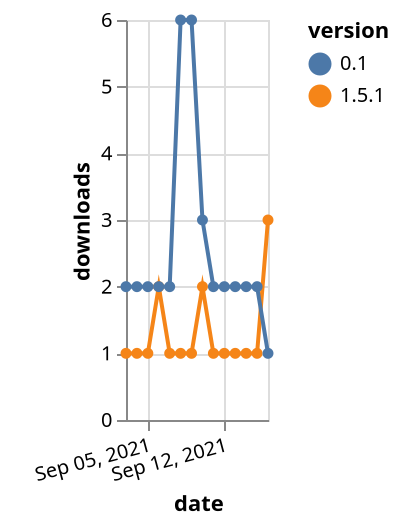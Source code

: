 {"$schema": "https://vega.github.io/schema/vega-lite/v5.json", "description": "A simple bar chart with embedded data.", "data": {"values": [{"date": "2021-09-03", "total": 224, "delta": 1, "version": "1.5.1"}, {"date": "2021-09-04", "total": 225, "delta": 1, "version": "1.5.1"}, {"date": "2021-09-05", "total": 226, "delta": 1, "version": "1.5.1"}, {"date": "2021-09-06", "total": 228, "delta": 2, "version": "1.5.1"}, {"date": "2021-09-07", "total": 229, "delta": 1, "version": "1.5.1"}, {"date": "2021-09-08", "total": 230, "delta": 1, "version": "1.5.1"}, {"date": "2021-09-09", "total": 231, "delta": 1, "version": "1.5.1"}, {"date": "2021-09-10", "total": 233, "delta": 2, "version": "1.5.1"}, {"date": "2021-09-11", "total": 234, "delta": 1, "version": "1.5.1"}, {"date": "2021-09-12", "total": 235, "delta": 1, "version": "1.5.1"}, {"date": "2021-09-13", "total": 236, "delta": 1, "version": "1.5.1"}, {"date": "2021-09-14", "total": 237, "delta": 1, "version": "1.5.1"}, {"date": "2021-09-15", "total": 238, "delta": 1, "version": "1.5.1"}, {"date": "2021-09-16", "total": 241, "delta": 3, "version": "1.5.1"}, {"date": "2021-09-03", "total": 4125, "delta": 2, "version": "0.1"}, {"date": "2021-09-04", "total": 4127, "delta": 2, "version": "0.1"}, {"date": "2021-09-05", "total": 4129, "delta": 2, "version": "0.1"}, {"date": "2021-09-06", "total": 4131, "delta": 2, "version": "0.1"}, {"date": "2021-09-07", "total": 4133, "delta": 2, "version": "0.1"}, {"date": "2021-09-08", "total": 4139, "delta": 6, "version": "0.1"}, {"date": "2021-09-09", "total": 4145, "delta": 6, "version": "0.1"}, {"date": "2021-09-10", "total": 4148, "delta": 3, "version": "0.1"}, {"date": "2021-09-11", "total": 4150, "delta": 2, "version": "0.1"}, {"date": "2021-09-12", "total": 4152, "delta": 2, "version": "0.1"}, {"date": "2021-09-13", "total": 4154, "delta": 2, "version": "0.1"}, {"date": "2021-09-14", "total": 4156, "delta": 2, "version": "0.1"}, {"date": "2021-09-15", "total": 4158, "delta": 2, "version": "0.1"}, {"date": "2021-09-16", "total": 4159, "delta": 1, "version": "0.1"}]}, "width": "container", "mark": {"type": "line", "point": {"filled": true}}, "encoding": {"x": {"field": "date", "type": "temporal", "timeUnit": "yearmonthdate", "title": "date", "axis": {"labelAngle": -15}}, "y": {"field": "delta", "type": "quantitative", "title": "downloads"}, "color": {"field": "version", "type": "nominal"}, "tooltip": {"field": "delta"}}}